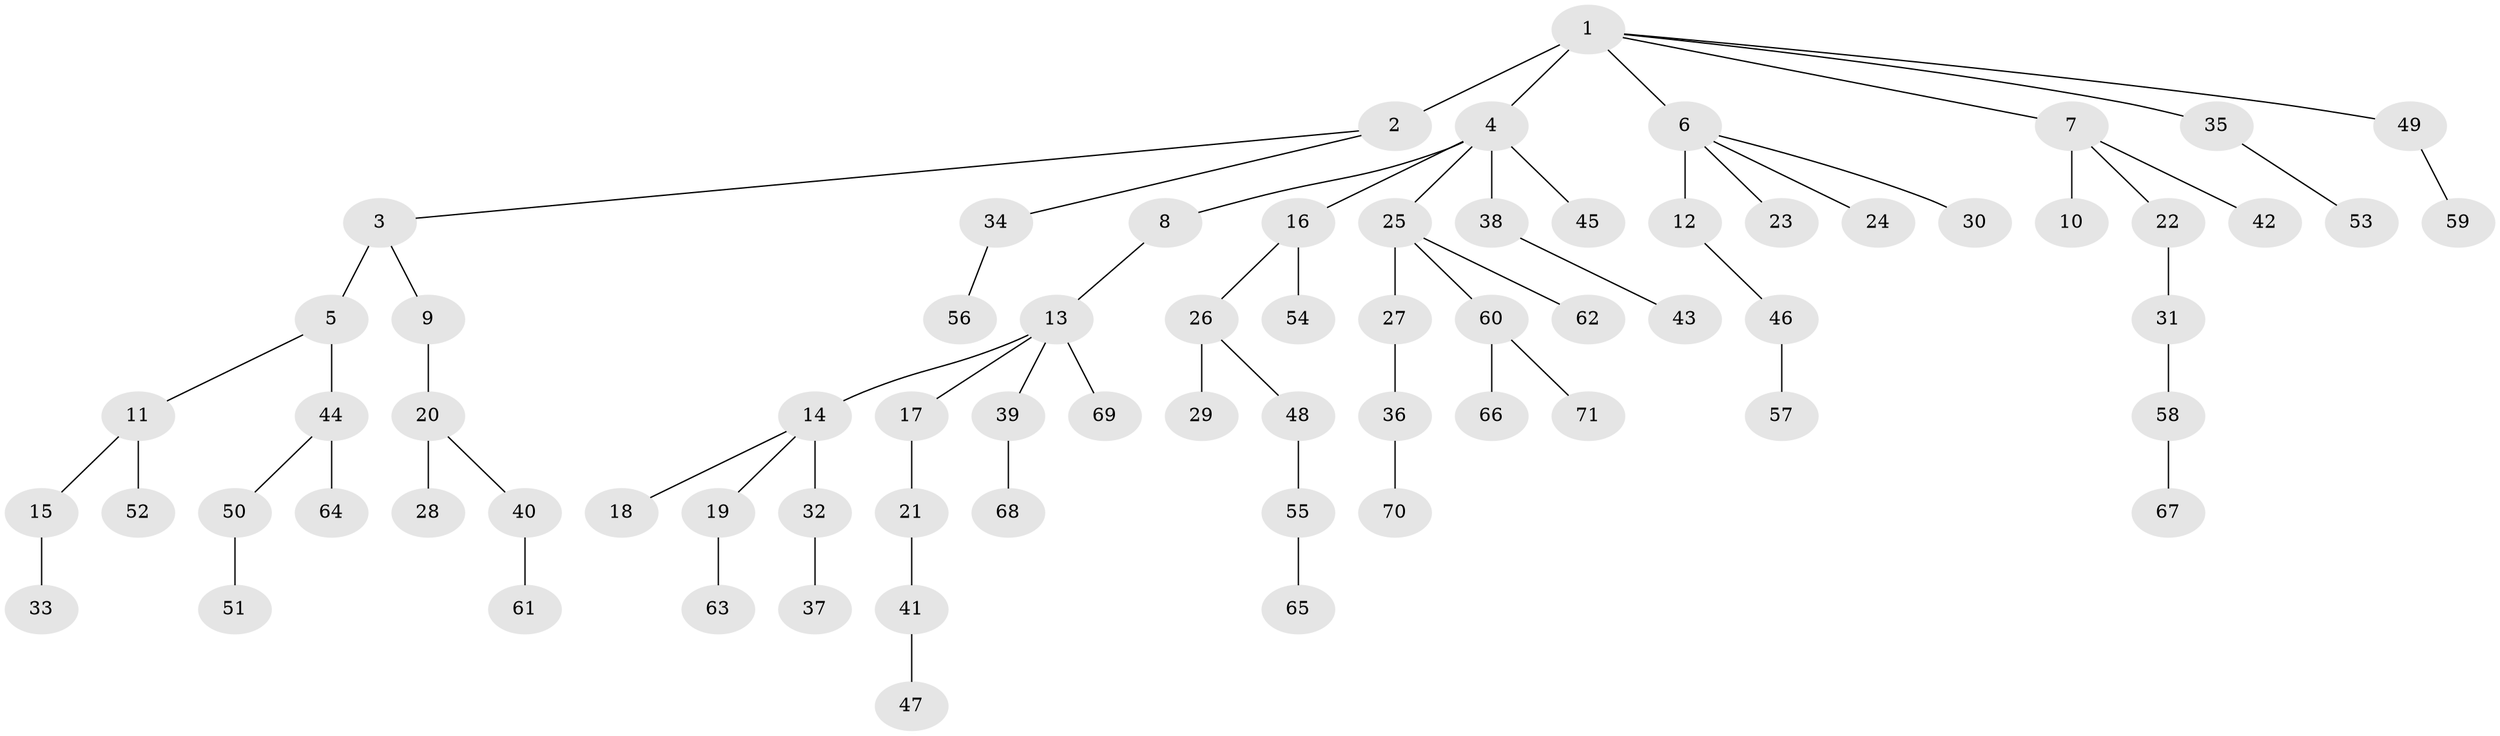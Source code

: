 // original degree distribution, {5: 0.02857142857142857, 6: 0.014285714285714285, 7: 0.014285714285714285, 3: 0.16428571428571428, 4: 0.05, 1: 0.4928571428571429, 2: 0.2357142857142857}
// Generated by graph-tools (version 1.1) at 2025/36/03/09/25 02:36:58]
// undirected, 71 vertices, 70 edges
graph export_dot {
graph [start="1"]
  node [color=gray90,style=filled];
  1;
  2;
  3;
  4;
  5;
  6;
  7;
  8;
  9;
  10;
  11;
  12;
  13;
  14;
  15;
  16;
  17;
  18;
  19;
  20;
  21;
  22;
  23;
  24;
  25;
  26;
  27;
  28;
  29;
  30;
  31;
  32;
  33;
  34;
  35;
  36;
  37;
  38;
  39;
  40;
  41;
  42;
  43;
  44;
  45;
  46;
  47;
  48;
  49;
  50;
  51;
  52;
  53;
  54;
  55;
  56;
  57;
  58;
  59;
  60;
  61;
  62;
  63;
  64;
  65;
  66;
  67;
  68;
  69;
  70;
  71;
  1 -- 2 [weight=3.0];
  1 -- 4 [weight=1.0];
  1 -- 6 [weight=1.0];
  1 -- 7 [weight=1.0];
  1 -- 35 [weight=1.0];
  1 -- 49 [weight=1.0];
  2 -- 3 [weight=1.0];
  2 -- 34 [weight=1.0];
  3 -- 5 [weight=2.0];
  3 -- 9 [weight=1.0];
  4 -- 8 [weight=1.0];
  4 -- 16 [weight=1.0];
  4 -- 25 [weight=1.0];
  4 -- 38 [weight=1.0];
  4 -- 45 [weight=1.0];
  5 -- 11 [weight=1.0];
  5 -- 44 [weight=1.0];
  6 -- 12 [weight=5.0];
  6 -- 23 [weight=1.0];
  6 -- 24 [weight=1.0];
  6 -- 30 [weight=1.0];
  7 -- 10 [weight=2.0];
  7 -- 22 [weight=1.0];
  7 -- 42 [weight=1.0];
  8 -- 13 [weight=1.0];
  9 -- 20 [weight=2.0];
  11 -- 15 [weight=1.0];
  11 -- 52 [weight=1.0];
  12 -- 46 [weight=1.0];
  13 -- 14 [weight=1.0];
  13 -- 17 [weight=1.0];
  13 -- 39 [weight=1.0];
  13 -- 69 [weight=1.0];
  14 -- 18 [weight=1.0];
  14 -- 19 [weight=1.0];
  14 -- 32 [weight=2.0];
  15 -- 33 [weight=1.0];
  16 -- 26 [weight=1.0];
  16 -- 54 [weight=1.0];
  17 -- 21 [weight=1.0];
  19 -- 63 [weight=2.0];
  20 -- 28 [weight=1.0];
  20 -- 40 [weight=1.0];
  21 -- 41 [weight=1.0];
  22 -- 31 [weight=2.0];
  25 -- 27 [weight=1.0];
  25 -- 60 [weight=1.0];
  25 -- 62 [weight=1.0];
  26 -- 29 [weight=1.0];
  26 -- 48 [weight=1.0];
  27 -- 36 [weight=1.0];
  31 -- 58 [weight=1.0];
  32 -- 37 [weight=1.0];
  34 -- 56 [weight=1.0];
  35 -- 53 [weight=1.0];
  36 -- 70 [weight=1.0];
  38 -- 43 [weight=1.0];
  39 -- 68 [weight=2.0];
  40 -- 61 [weight=1.0];
  41 -- 47 [weight=1.0];
  44 -- 50 [weight=1.0];
  44 -- 64 [weight=3.0];
  46 -- 57 [weight=2.0];
  48 -- 55 [weight=1.0];
  49 -- 59 [weight=1.0];
  50 -- 51 [weight=2.0];
  55 -- 65 [weight=2.0];
  58 -- 67 [weight=1.0];
  60 -- 66 [weight=1.0];
  60 -- 71 [weight=1.0];
}
